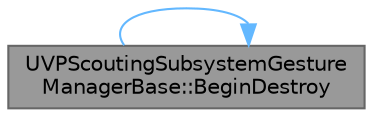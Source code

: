 digraph "UVPScoutingSubsystemGestureManagerBase::BeginDestroy"
{
 // INTERACTIVE_SVG=YES
 // LATEX_PDF_SIZE
  bgcolor="transparent";
  edge [fontname=Helvetica,fontsize=10,labelfontname=Helvetica,labelfontsize=10];
  node [fontname=Helvetica,fontsize=10,shape=box,height=0.2,width=0.4];
  rankdir="LR";
  Node1 [id="Node000001",label="UVPScoutingSubsystemGesture\lManagerBase::BeginDestroy",height=0.2,width=0.4,color="gray40", fillcolor="grey60", style="filled", fontcolor="black",tooltip="Called before destroying the object."];
  Node1 -> Node1 [id="edge1_Node000001_Node000001",color="steelblue1",style="solid",tooltip=" "];
}

